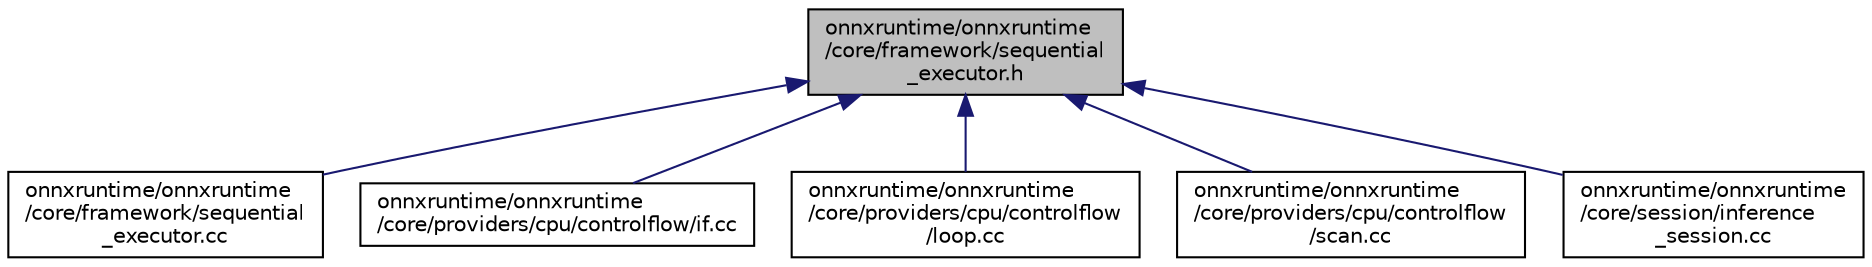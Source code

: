 digraph "onnxruntime/onnxruntime/core/framework/sequential_executor.h"
{
  edge [fontname="Helvetica",fontsize="10",labelfontname="Helvetica",labelfontsize="10"];
  node [fontname="Helvetica",fontsize="10",shape=record];
  Node78 [label="onnxruntime/onnxruntime\l/core/framework/sequential\l_executor.h",height=0.2,width=0.4,color="black", fillcolor="grey75", style="filled", fontcolor="black"];
  Node78 -> Node79 [dir="back",color="midnightblue",fontsize="10",style="solid",fontname="Helvetica"];
  Node79 [label="onnxruntime/onnxruntime\l/core/framework/sequential\l_executor.cc",height=0.2,width=0.4,color="black", fillcolor="white", style="filled",URL="$sequential__executor_8cc.html"];
  Node78 -> Node80 [dir="back",color="midnightblue",fontsize="10",style="solid",fontname="Helvetica"];
  Node80 [label="onnxruntime/onnxruntime\l/core/providers/cpu/controlflow/if.cc",height=0.2,width=0.4,color="black", fillcolor="white", style="filled",URL="$if_8cc.html"];
  Node78 -> Node81 [dir="back",color="midnightblue",fontsize="10",style="solid",fontname="Helvetica"];
  Node81 [label="onnxruntime/onnxruntime\l/core/providers/cpu/controlflow\l/loop.cc",height=0.2,width=0.4,color="black", fillcolor="white", style="filled",URL="$loop_8cc.html"];
  Node78 -> Node82 [dir="back",color="midnightblue",fontsize="10",style="solid",fontname="Helvetica"];
  Node82 [label="onnxruntime/onnxruntime\l/core/providers/cpu/controlflow\l/scan.cc",height=0.2,width=0.4,color="black", fillcolor="white", style="filled",URL="$scan_8cc.html"];
  Node78 -> Node83 [dir="back",color="midnightblue",fontsize="10",style="solid",fontname="Helvetica"];
  Node83 [label="onnxruntime/onnxruntime\l/core/session/inference\l_session.cc",height=0.2,width=0.4,color="black", fillcolor="white", style="filled",URL="$inference__session_8cc.html"];
}
